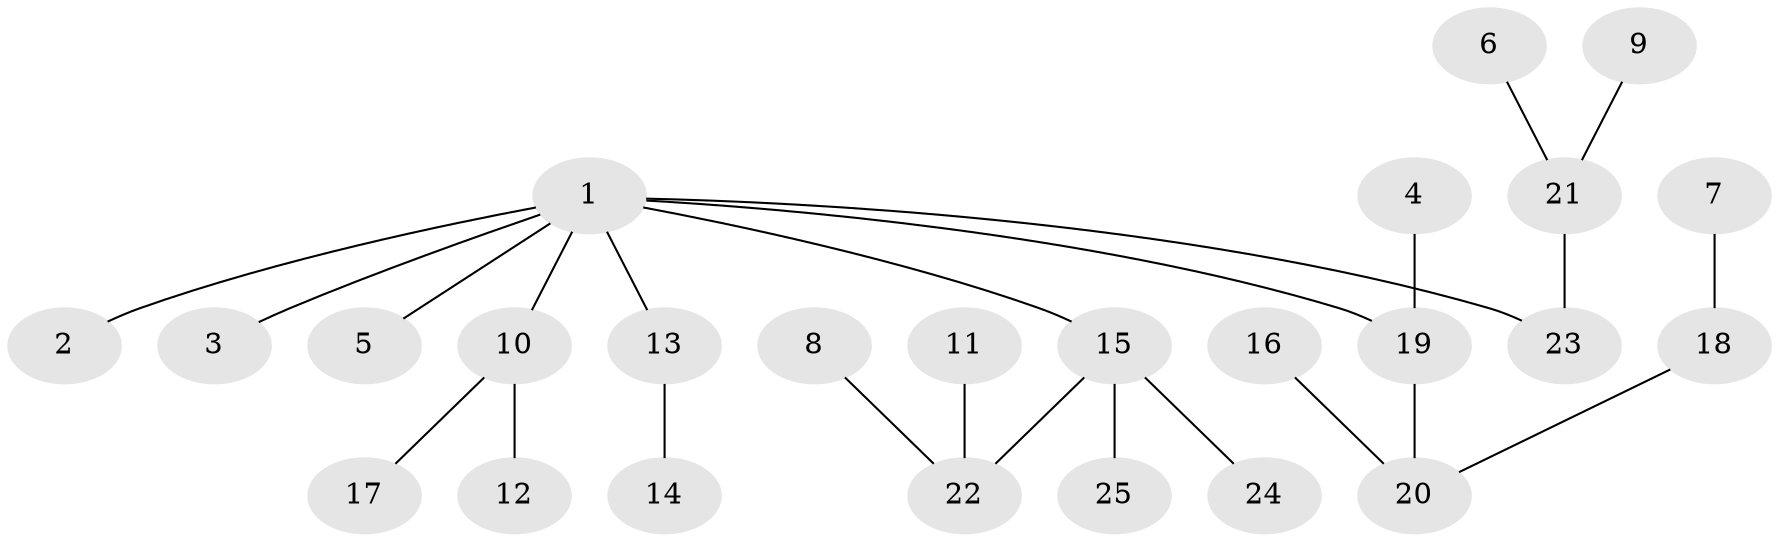 // original degree distribution, {4: 0.06, 5: 0.02, 3: 0.24, 2: 0.22, 1: 0.46}
// Generated by graph-tools (version 1.1) at 2025/26/03/09/25 03:26:26]
// undirected, 25 vertices, 24 edges
graph export_dot {
graph [start="1"]
  node [color=gray90,style=filled];
  1;
  2;
  3;
  4;
  5;
  6;
  7;
  8;
  9;
  10;
  11;
  12;
  13;
  14;
  15;
  16;
  17;
  18;
  19;
  20;
  21;
  22;
  23;
  24;
  25;
  1 -- 2 [weight=1.0];
  1 -- 3 [weight=1.0];
  1 -- 5 [weight=1.0];
  1 -- 10 [weight=1.0];
  1 -- 13 [weight=1.0];
  1 -- 15 [weight=1.0];
  1 -- 19 [weight=1.0];
  1 -- 23 [weight=1.0];
  4 -- 19 [weight=1.0];
  6 -- 21 [weight=1.0];
  7 -- 18 [weight=1.0];
  8 -- 22 [weight=1.0];
  9 -- 21 [weight=1.0];
  10 -- 12 [weight=1.0];
  10 -- 17 [weight=1.0];
  11 -- 22 [weight=1.0];
  13 -- 14 [weight=1.0];
  15 -- 22 [weight=1.0];
  15 -- 24 [weight=1.0];
  15 -- 25 [weight=1.0];
  16 -- 20 [weight=1.0];
  18 -- 20 [weight=1.0];
  19 -- 20 [weight=1.0];
  21 -- 23 [weight=1.0];
}
